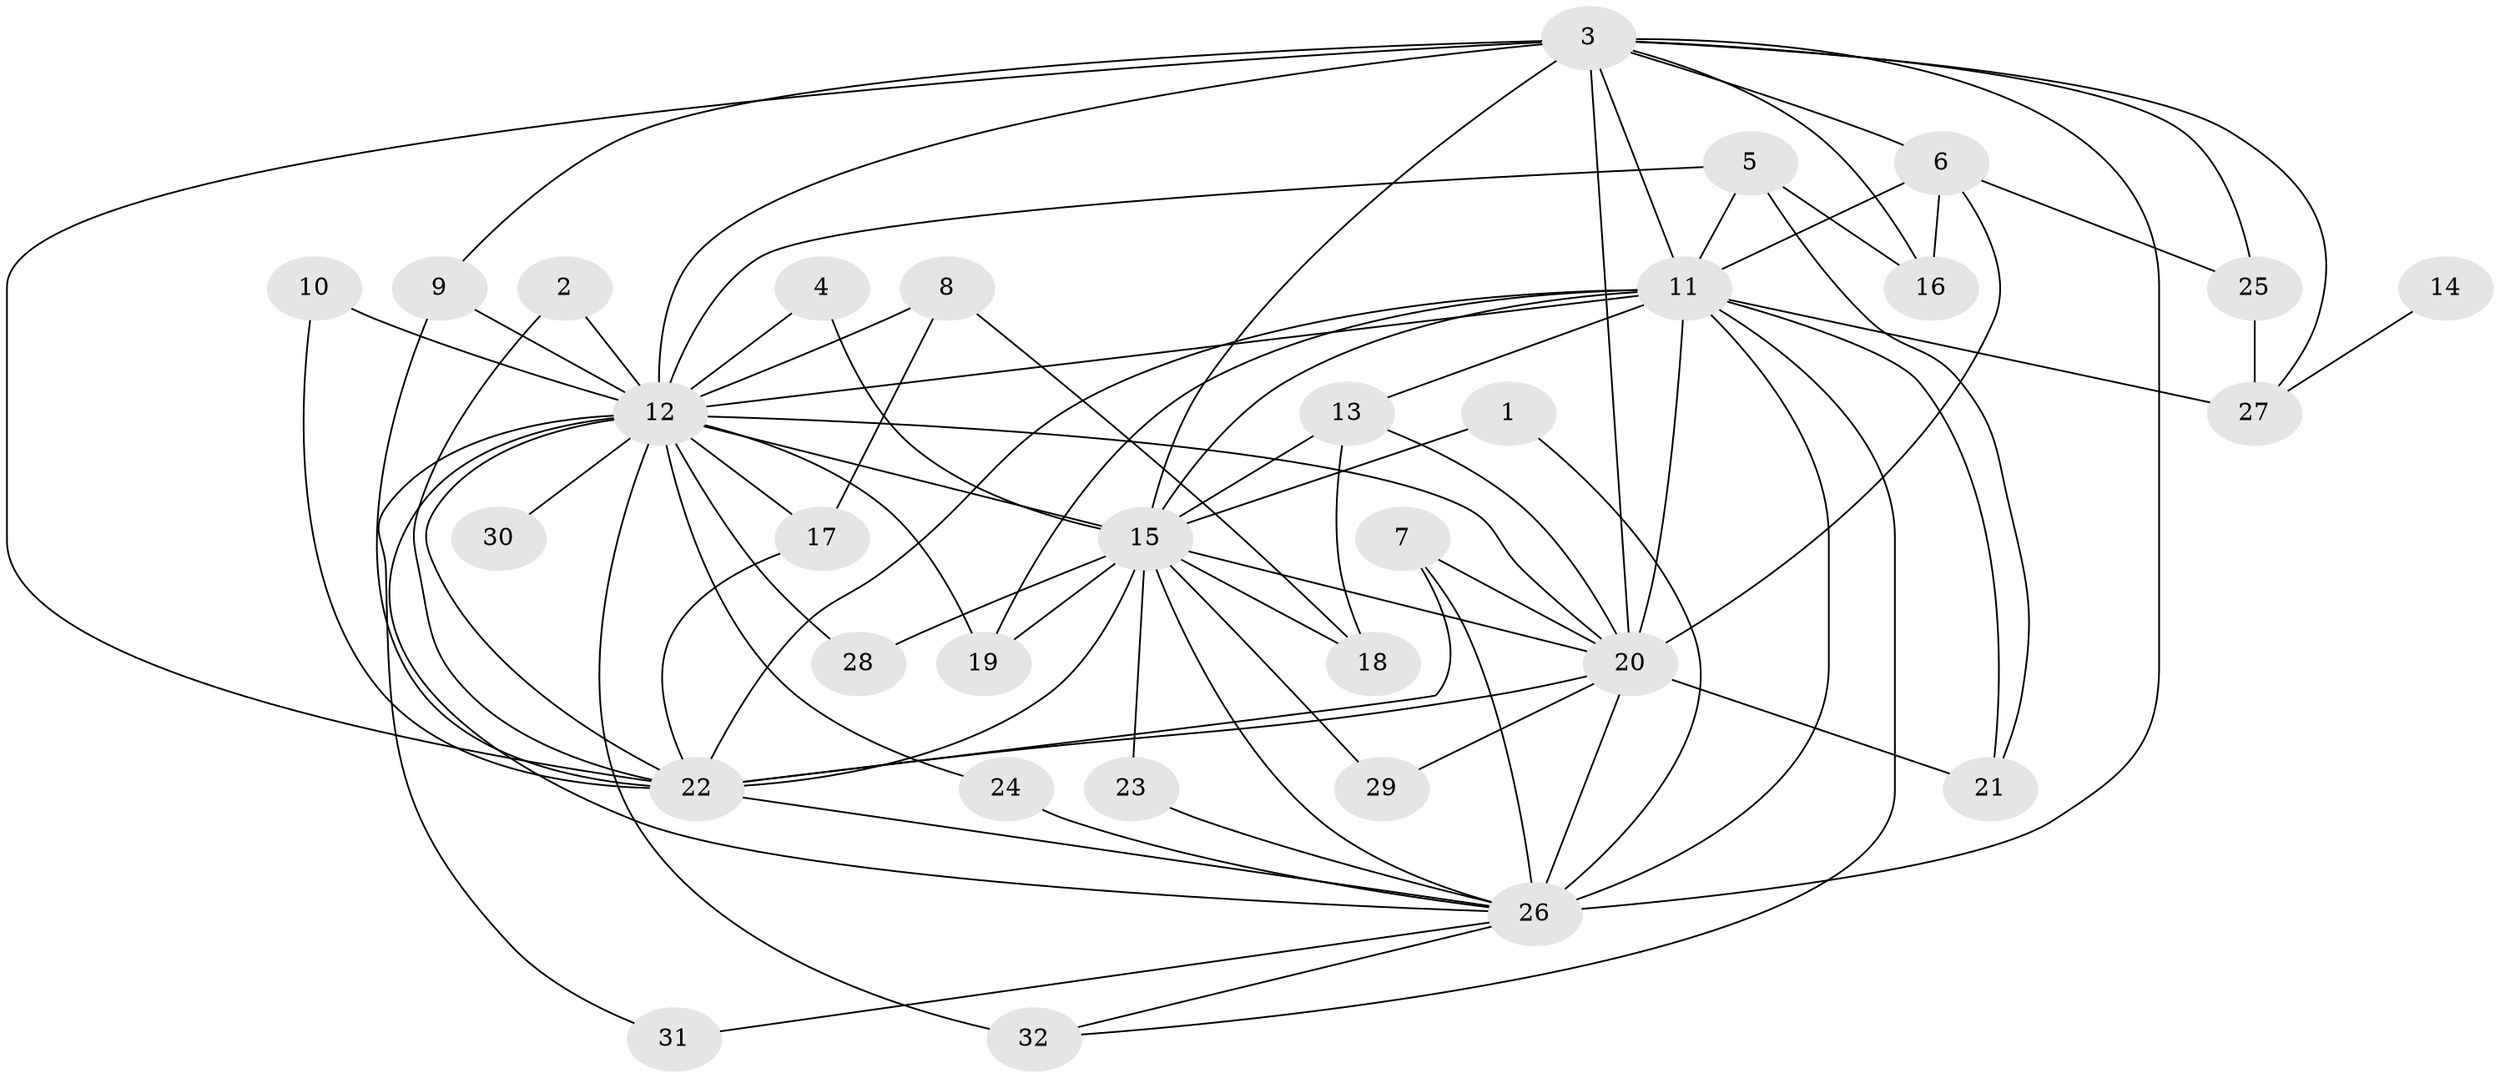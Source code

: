 // original degree distribution, {25: 0.015625, 19: 0.03125, 14: 0.015625, 11: 0.015625, 16: 0.015625, 20: 0.015625, 17: 0.015625, 15: 0.015625, 13: 0.015625, 3: 0.203125, 2: 0.53125, 6: 0.015625, 4: 0.09375}
// Generated by graph-tools (version 1.1) at 2025/01/03/09/25 03:01:23]
// undirected, 32 vertices, 79 edges
graph export_dot {
graph [start="1"]
  node [color=gray90,style=filled];
  1;
  2;
  3;
  4;
  5;
  6;
  7;
  8;
  9;
  10;
  11;
  12;
  13;
  14;
  15;
  16;
  17;
  18;
  19;
  20;
  21;
  22;
  23;
  24;
  25;
  26;
  27;
  28;
  29;
  30;
  31;
  32;
  1 -- 15 [weight=1.0];
  1 -- 26 [weight=1.0];
  2 -- 12 [weight=1.0];
  2 -- 22 [weight=1.0];
  3 -- 6 [weight=1.0];
  3 -- 9 [weight=1.0];
  3 -- 11 [weight=4.0];
  3 -- 12 [weight=5.0];
  3 -- 15 [weight=2.0];
  3 -- 16 [weight=1.0];
  3 -- 20 [weight=2.0];
  3 -- 22 [weight=3.0];
  3 -- 25 [weight=1.0];
  3 -- 26 [weight=3.0];
  3 -- 27 [weight=1.0];
  4 -- 12 [weight=1.0];
  4 -- 15 [weight=1.0];
  5 -- 11 [weight=1.0];
  5 -- 12 [weight=1.0];
  5 -- 16 [weight=1.0];
  5 -- 21 [weight=1.0];
  6 -- 11 [weight=1.0];
  6 -- 16 [weight=1.0];
  6 -- 20 [weight=1.0];
  6 -- 25 [weight=1.0];
  7 -- 20 [weight=1.0];
  7 -- 22 [weight=1.0];
  7 -- 26 [weight=1.0];
  8 -- 12 [weight=2.0];
  8 -- 17 [weight=1.0];
  8 -- 18 [weight=1.0];
  9 -- 12 [weight=1.0];
  9 -- 22 [weight=1.0];
  10 -- 12 [weight=2.0];
  10 -- 22 [weight=1.0];
  11 -- 12 [weight=5.0];
  11 -- 13 [weight=1.0];
  11 -- 15 [weight=4.0];
  11 -- 19 [weight=1.0];
  11 -- 20 [weight=2.0];
  11 -- 21 [weight=1.0];
  11 -- 22 [weight=3.0];
  11 -- 26 [weight=3.0];
  11 -- 27 [weight=2.0];
  11 -- 32 [weight=1.0];
  12 -- 15 [weight=2.0];
  12 -- 17 [weight=1.0];
  12 -- 19 [weight=1.0];
  12 -- 20 [weight=2.0];
  12 -- 22 [weight=3.0];
  12 -- 24 [weight=1.0];
  12 -- 26 [weight=2.0];
  12 -- 28 [weight=1.0];
  12 -- 30 [weight=3.0];
  12 -- 31 [weight=1.0];
  12 -- 32 [weight=2.0];
  13 -- 15 [weight=1.0];
  13 -- 18 [weight=1.0];
  13 -- 20 [weight=1.0];
  14 -- 27 [weight=1.0];
  15 -- 18 [weight=1.0];
  15 -- 19 [weight=1.0];
  15 -- 20 [weight=1.0];
  15 -- 22 [weight=1.0];
  15 -- 23 [weight=1.0];
  15 -- 26 [weight=1.0];
  15 -- 28 [weight=1.0];
  15 -- 29 [weight=1.0];
  17 -- 22 [weight=1.0];
  20 -- 21 [weight=1.0];
  20 -- 22 [weight=1.0];
  20 -- 26 [weight=2.0];
  20 -- 29 [weight=1.0];
  22 -- 26 [weight=1.0];
  23 -- 26 [weight=1.0];
  24 -- 26 [weight=2.0];
  25 -- 27 [weight=1.0];
  26 -- 31 [weight=1.0];
  26 -- 32 [weight=1.0];
}
